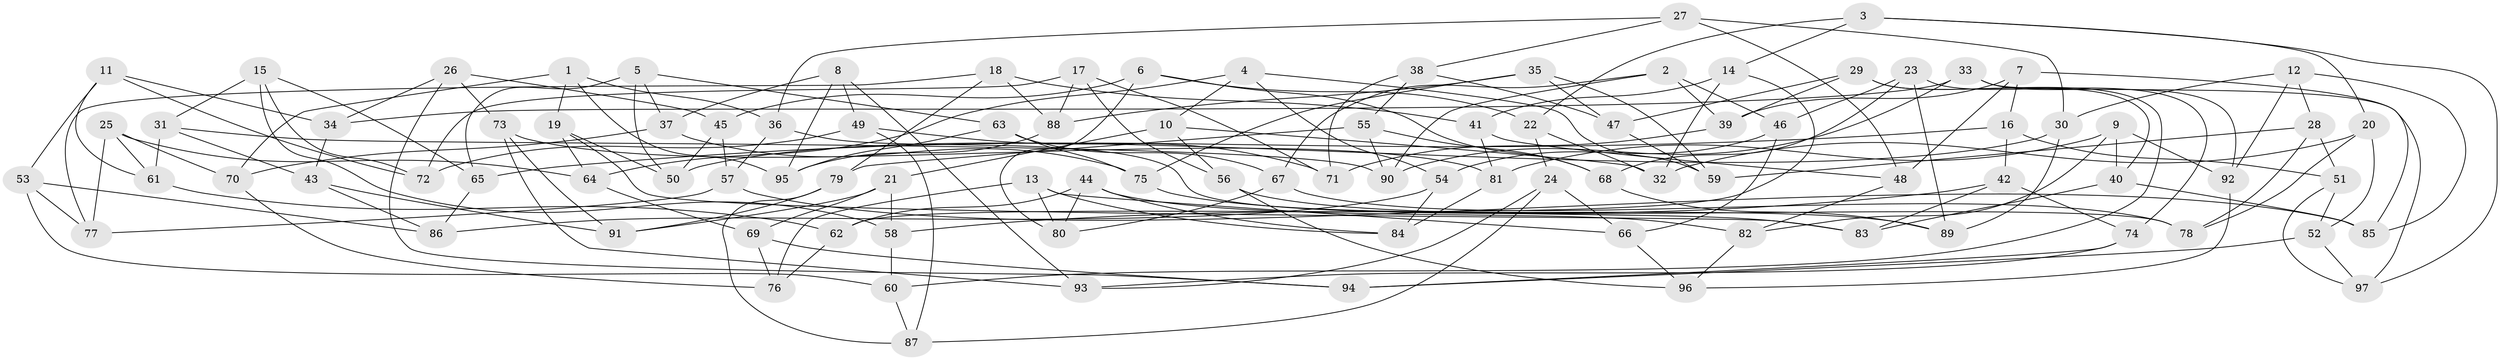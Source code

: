 // Generated by graph-tools (version 1.1) at 2025/26/03/09/25 03:26:50]
// undirected, 97 vertices, 194 edges
graph export_dot {
graph [start="1"]
  node [color=gray90,style=filled];
  1;
  2;
  3;
  4;
  5;
  6;
  7;
  8;
  9;
  10;
  11;
  12;
  13;
  14;
  15;
  16;
  17;
  18;
  19;
  20;
  21;
  22;
  23;
  24;
  25;
  26;
  27;
  28;
  29;
  30;
  31;
  32;
  33;
  34;
  35;
  36;
  37;
  38;
  39;
  40;
  41;
  42;
  43;
  44;
  45;
  46;
  47;
  48;
  49;
  50;
  51;
  52;
  53;
  54;
  55;
  56;
  57;
  58;
  59;
  60;
  61;
  62;
  63;
  64;
  65;
  66;
  67;
  68;
  69;
  70;
  71;
  72;
  73;
  74;
  75;
  76;
  77;
  78;
  79;
  80;
  81;
  82;
  83;
  84;
  85;
  86;
  87;
  88;
  89;
  90;
  91;
  92;
  93;
  94;
  95;
  96;
  97;
  1 -- 95;
  1 -- 70;
  1 -- 19;
  1 -- 36;
  2 -- 46;
  2 -- 39;
  2 -- 90;
  2 -- 67;
  3 -- 22;
  3 -- 20;
  3 -- 97;
  3 -- 14;
  4 -- 10;
  4 -- 54;
  4 -- 64;
  4 -- 59;
  5 -- 50;
  5 -- 65;
  5 -- 37;
  5 -- 63;
  6 -- 22;
  6 -- 45;
  6 -- 80;
  6 -- 68;
  7 -- 85;
  7 -- 39;
  7 -- 48;
  7 -- 16;
  8 -- 37;
  8 -- 95;
  8 -- 49;
  8 -- 93;
  9 -- 40;
  9 -- 81;
  9 -- 92;
  9 -- 82;
  10 -- 21;
  10 -- 56;
  10 -- 32;
  11 -- 72;
  11 -- 34;
  11 -- 61;
  11 -- 53;
  12 -- 30;
  12 -- 85;
  12 -- 28;
  12 -- 92;
  13 -- 66;
  13 -- 84;
  13 -- 80;
  13 -- 76;
  14 -- 41;
  14 -- 32;
  14 -- 62;
  15 -- 65;
  15 -- 72;
  15 -- 31;
  15 -- 58;
  16 -- 42;
  16 -- 51;
  16 -- 65;
  17 -- 88;
  17 -- 71;
  17 -- 56;
  17 -- 72;
  18 -- 88;
  18 -- 41;
  18 -- 77;
  18 -- 79;
  19 -- 50;
  19 -- 64;
  19 -- 83;
  20 -- 52;
  20 -- 78;
  20 -- 32;
  21 -- 91;
  21 -- 58;
  21 -- 69;
  22 -- 32;
  22 -- 24;
  23 -- 68;
  23 -- 46;
  23 -- 74;
  23 -- 89;
  24 -- 66;
  24 -- 87;
  24 -- 93;
  25 -- 61;
  25 -- 64;
  25 -- 70;
  25 -- 77;
  26 -- 94;
  26 -- 34;
  26 -- 73;
  26 -- 45;
  27 -- 30;
  27 -- 36;
  27 -- 48;
  27 -- 38;
  28 -- 51;
  28 -- 59;
  28 -- 78;
  29 -- 39;
  29 -- 40;
  29 -- 60;
  29 -- 47;
  30 -- 50;
  30 -- 89;
  31 -- 43;
  31 -- 61;
  31 -- 90;
  33 -- 34;
  33 -- 92;
  33 -- 97;
  33 -- 90;
  34 -- 43;
  35 -- 75;
  35 -- 88;
  35 -- 59;
  35 -- 47;
  36 -- 78;
  36 -- 57;
  37 -- 75;
  37 -- 70;
  38 -- 71;
  38 -- 47;
  38 -- 55;
  39 -- 71;
  40 -- 83;
  40 -- 85;
  41 -- 48;
  41 -- 81;
  42 -- 74;
  42 -- 58;
  42 -- 83;
  43 -- 86;
  43 -- 91;
  44 -- 84;
  44 -- 62;
  44 -- 82;
  44 -- 80;
  45 -- 57;
  45 -- 50;
  46 -- 54;
  46 -- 66;
  47 -- 59;
  48 -- 82;
  49 -- 87;
  49 -- 72;
  49 -- 71;
  51 -- 52;
  51 -- 97;
  52 -- 94;
  52 -- 97;
  53 -- 60;
  53 -- 86;
  53 -- 77;
  54 -- 84;
  54 -- 86;
  55 -- 68;
  55 -- 90;
  55 -- 79;
  56 -- 96;
  56 -- 83;
  57 -- 77;
  57 -- 85;
  58 -- 60;
  60 -- 87;
  61 -- 62;
  62 -- 76;
  63 -- 75;
  63 -- 67;
  63 -- 95;
  64 -- 69;
  65 -- 86;
  66 -- 96;
  67 -- 80;
  67 -- 78;
  68 -- 89;
  69 -- 76;
  69 -- 94;
  70 -- 76;
  73 -- 91;
  73 -- 93;
  73 -- 81;
  74 -- 93;
  74 -- 94;
  75 -- 89;
  79 -- 87;
  79 -- 91;
  81 -- 84;
  82 -- 96;
  88 -- 95;
  92 -- 96;
}
